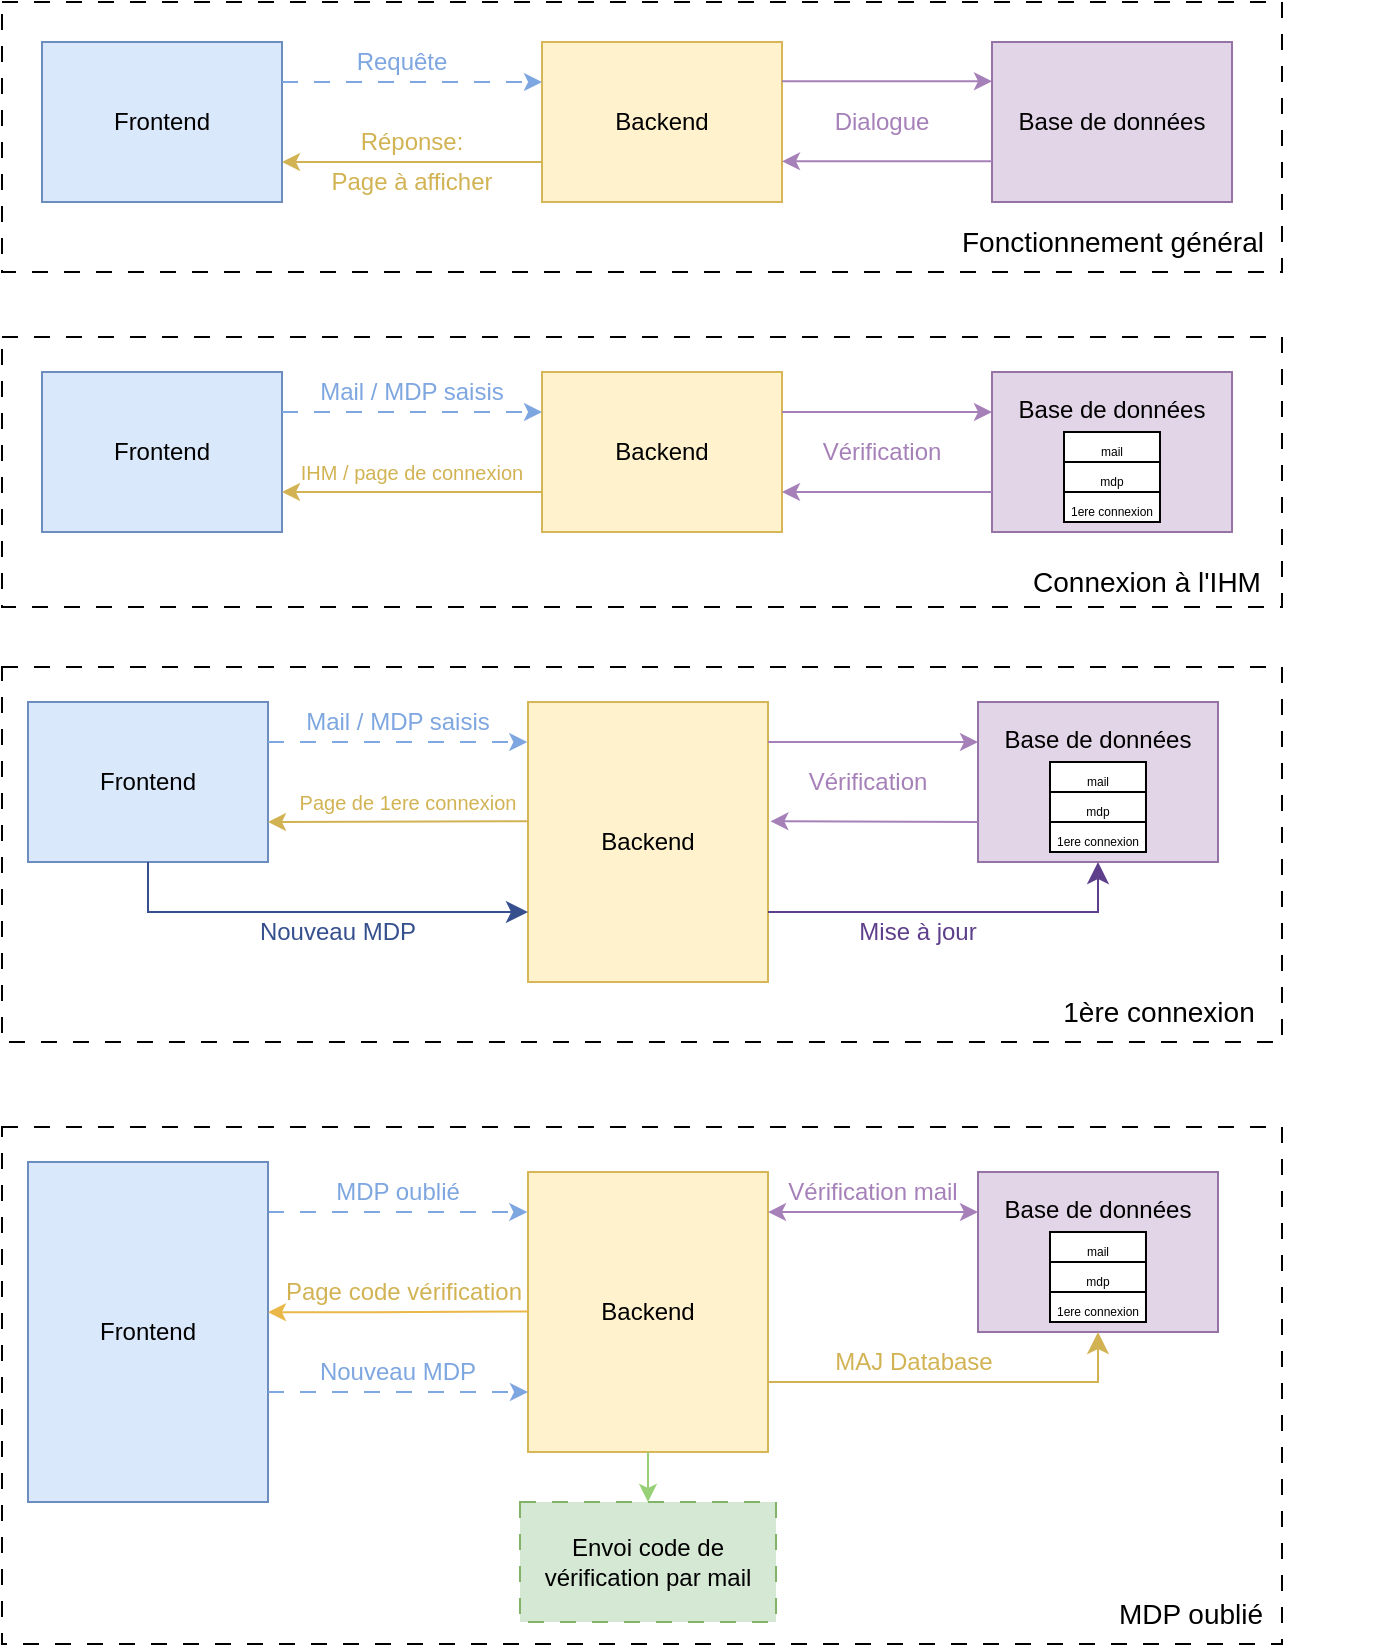 <mxfile version="28.2.5">
  <diagram name="Page-1" id="Uu4PGzsKRSeklwEQeSXt">
    <mxGraphModel dx="697" dy="408" grid="0" gridSize="5" guides="1" tooltips="1" connect="1" arrows="1" fold="1" page="1" pageScale="1" pageWidth="850" pageHeight="850" math="0" shadow="0">
      <root>
        <mxCell id="0" />
        <mxCell id="1" parent="0" />
        <mxCell id="A2k3-03ux03JJTXPHPhX-1" value="Backend" style="rounded=0;whiteSpace=wrap;html=1;fillColor=#fff2cc;strokeColor=#d6b656;" parent="1" vertex="1">
          <mxGeometry x="385" y="55" width="120" height="80" as="geometry" />
        </mxCell>
        <mxCell id="A2k3-03ux03JJTXPHPhX-2" value="Frontend" style="rounded=0;whiteSpace=wrap;html=1;fillColor=#dae8fc;strokeColor=#6c8ebf;" parent="1" vertex="1">
          <mxGeometry x="135" y="55" width="120" height="80" as="geometry" />
        </mxCell>
        <mxCell id="A2k3-03ux03JJTXPHPhX-3" value="" style="endArrow=classic;html=1;rounded=0;exitX=1;exitY=0.25;exitDx=0;exitDy=0;entryX=0;entryY=0.25;entryDx=0;entryDy=0;dashed=1;dashPattern=8 8;fontColor=#7EA6E0;strokeColor=#7EA6E0;" parent="1" source="A2k3-03ux03JJTXPHPhX-2" target="A2k3-03ux03JJTXPHPhX-1" edge="1">
          <mxGeometry width="50" height="50" relative="1" as="geometry">
            <mxPoint x="355" y="145" as="sourcePoint" />
            <mxPoint x="405" y="95" as="targetPoint" />
          </mxGeometry>
        </mxCell>
        <mxCell id="A2k3-03ux03JJTXPHPhX-4" value="" style="endArrow=classic;html=1;rounded=0;entryX=1;entryY=0.75;entryDx=0;entryDy=0;exitX=0;exitY=0.75;exitDx=0;exitDy=0;strokeColor=#D2B354;" parent="1" source="A2k3-03ux03JJTXPHPhX-1" target="A2k3-03ux03JJTXPHPhX-2" edge="1">
          <mxGeometry width="50" height="50" relative="1" as="geometry">
            <mxPoint x="355" y="145" as="sourcePoint" />
            <mxPoint x="405" y="95" as="targetPoint" />
          </mxGeometry>
        </mxCell>
        <mxCell id="A2k3-03ux03JJTXPHPhX-5" value="Requête" style="text;html=1;align=center;verticalAlign=middle;whiteSpace=wrap;rounded=0;fontColor=#7EA6E0;" parent="1" vertex="1">
          <mxGeometry x="285" y="50" width="60" height="30" as="geometry" />
        </mxCell>
        <mxCell id="A2k3-03ux03JJTXPHPhX-7" value="Réponse:" style="text;html=1;align=center;verticalAlign=middle;whiteSpace=wrap;rounded=0;fontColor=#D2B354;" parent="1" vertex="1">
          <mxGeometry x="290" y="90" width="60" height="30" as="geometry" />
        </mxCell>
        <mxCell id="A2k3-03ux03JJTXPHPhX-8" value="Page à afficher" style="text;html=1;align=center;verticalAlign=middle;whiteSpace=wrap;rounded=0;fontColor=#D2B354;" parent="1" vertex="1">
          <mxGeometry x="260" y="110" width="120" height="30" as="geometry" />
        </mxCell>
        <mxCell id="A2k3-03ux03JJTXPHPhX-9" value="Frontend" style="rounded=0;whiteSpace=wrap;html=1;fillColor=#dae8fc;strokeColor=#6c8ebf;" parent="1" vertex="1">
          <mxGeometry x="135" y="220" width="120" height="80" as="geometry" />
        </mxCell>
        <mxCell id="A2k3-03ux03JJTXPHPhX-10" value="Backend" style="rounded=0;whiteSpace=wrap;html=1;fillColor=#fff2cc;strokeColor=#d6b656;" parent="1" vertex="1">
          <mxGeometry x="385" y="220" width="120" height="80" as="geometry" />
        </mxCell>
        <mxCell id="A2k3-03ux03JJTXPHPhX-11" value="" style="endArrow=classic;html=1;rounded=0;exitX=1;exitY=0.25;exitDx=0;exitDy=0;entryX=0;entryY=0.25;entryDx=0;entryDy=0;dashed=1;dashPattern=8 8;strokeColor=#7EA6E0;" parent="1" source="A2k3-03ux03JJTXPHPhX-9" target="A2k3-03ux03JJTXPHPhX-10" edge="1">
          <mxGeometry width="50" height="50" relative="1" as="geometry">
            <mxPoint x="330" y="280" as="sourcePoint" />
            <mxPoint x="380" y="230" as="targetPoint" />
          </mxGeometry>
        </mxCell>
        <mxCell id="A2k3-03ux03JJTXPHPhX-12" value="Mail / MDP saisis" style="text;html=1;align=center;verticalAlign=middle;whiteSpace=wrap;rounded=0;fontColor=#7EA6E0;" parent="1" vertex="1">
          <mxGeometry x="271.25" y="215" width="97.5" height="30" as="geometry" />
        </mxCell>
        <mxCell id="A2k3-03ux03JJTXPHPhX-14" value="Base de données&lt;div&gt;&lt;br&gt;&lt;/div&gt;&lt;div&gt;&lt;br&gt;&lt;div&gt;&lt;br&gt;&lt;/div&gt;&lt;/div&gt;" style="rounded=0;whiteSpace=wrap;html=1;fillColor=#e1d5e7;strokeColor=#9673a6;" parent="1" vertex="1">
          <mxGeometry x="610" y="220" width="120" height="80" as="geometry" />
        </mxCell>
        <mxCell id="A2k3-03ux03JJTXPHPhX-19" value="" style="group" parent="1" vertex="1" connectable="0">
          <mxGeometry x="646" y="250" width="47.99" height="45" as="geometry" />
        </mxCell>
        <mxCell id="A2k3-03ux03JJTXPHPhX-20" value="" style="group" parent="A2k3-03ux03JJTXPHPhX-19" vertex="1" connectable="0">
          <mxGeometry width="47.99" height="45.0" as="geometry" />
        </mxCell>
        <mxCell id="A2k3-03ux03JJTXPHPhX-16" value="&lt;font style=&quot;font-size: 6px;&quot;&gt;mail&lt;/font&gt;" style="rounded=0;whiteSpace=wrap;html=1;" parent="A2k3-03ux03JJTXPHPhX-20" vertex="1">
          <mxGeometry width="47.99" height="15.0" as="geometry" />
        </mxCell>
        <mxCell id="A2k3-03ux03JJTXPHPhX-17" value="&lt;font style=&quot;font-size: 6px;&quot;&gt;mdp&lt;/font&gt;" style="rounded=0;whiteSpace=wrap;html=1;" parent="A2k3-03ux03JJTXPHPhX-20" vertex="1">
          <mxGeometry y="15.0" width="47.99" height="15.0" as="geometry" />
        </mxCell>
        <mxCell id="A2k3-03ux03JJTXPHPhX-18" value="&lt;font style=&quot;font-size: 6px;&quot;&gt;1ere connexion&lt;/font&gt;" style="rounded=0;whiteSpace=wrap;html=1;" parent="A2k3-03ux03JJTXPHPhX-20" vertex="1">
          <mxGeometry y="30.0" width="47.99" height="15.0" as="geometry" />
        </mxCell>
        <mxCell id="A2k3-03ux03JJTXPHPhX-22" value="" style="endArrow=classic;html=1;rounded=0;entryX=0;entryY=0.25;entryDx=0;entryDy=0;exitX=1;exitY=0.25;exitDx=0;exitDy=0;strokeColor=#A680B8;" parent="1" source="A2k3-03ux03JJTXPHPhX-10" target="A2k3-03ux03JJTXPHPhX-14" edge="1">
          <mxGeometry width="50" height="50" relative="1" as="geometry">
            <mxPoint x="490" y="275" as="sourcePoint" />
            <mxPoint x="540" y="225" as="targetPoint" />
          </mxGeometry>
        </mxCell>
        <mxCell id="A2k3-03ux03JJTXPHPhX-23" value="Vérification" style="text;html=1;align=center;verticalAlign=middle;whiteSpace=wrap;rounded=0;fontColor=#A680B8;" parent="1" vertex="1">
          <mxGeometry x="525" y="245" width="60" height="30" as="geometry" />
        </mxCell>
        <mxCell id="A2k3-03ux03JJTXPHPhX-24" value="" style="endArrow=classic;html=1;rounded=0;entryX=1;entryY=0.75;entryDx=0;entryDy=0;exitX=0;exitY=0.75;exitDx=0;exitDy=0;strokeColor=#A680B8;" parent="1" source="A2k3-03ux03JJTXPHPhX-14" target="A2k3-03ux03JJTXPHPhX-10" edge="1">
          <mxGeometry width="50" height="50" relative="1" as="geometry">
            <mxPoint x="490" y="275" as="sourcePoint" />
            <mxPoint x="540" y="225" as="targetPoint" />
          </mxGeometry>
        </mxCell>
        <mxCell id="A2k3-03ux03JJTXPHPhX-25" value="" style="endArrow=classic;html=1;rounded=0;entryX=1;entryY=0.75;entryDx=0;entryDy=0;exitX=0;exitY=0.75;exitDx=0;exitDy=0;fontColor=#D2B354;strokeColor=#D2B354;" parent="1" source="A2k3-03ux03JJTXPHPhX-10" target="A2k3-03ux03JJTXPHPhX-9" edge="1">
          <mxGeometry width="50" height="50" relative="1" as="geometry">
            <mxPoint x="490" y="275" as="sourcePoint" />
            <mxPoint x="540" y="225" as="targetPoint" />
          </mxGeometry>
        </mxCell>
        <mxCell id="A2k3-03ux03JJTXPHPhX-26" value="&lt;font style=&quot;font-size: 10px;&quot;&gt;IHM / page de connexion&lt;/font&gt;" style="text;html=1;align=center;verticalAlign=middle;whiteSpace=wrap;rounded=0;fontColor=#D2B354;" parent="1" vertex="1">
          <mxGeometry x="245" y="255" width="150" height="30" as="geometry" />
        </mxCell>
        <mxCell id="A2k3-03ux03JJTXPHPhX-30" value="Frontend" style="rounded=0;whiteSpace=wrap;html=1;fillColor=#dae8fc;strokeColor=#6c8ebf;" parent="1" vertex="1">
          <mxGeometry x="128" y="385" width="120" height="80" as="geometry" />
        </mxCell>
        <mxCell id="A2k3-03ux03JJTXPHPhX-31" value="Backend" style="rounded=0;whiteSpace=wrap;html=1;fillColor=#fff2cc;strokeColor=#d6b656;" parent="1" vertex="1">
          <mxGeometry x="378" y="385" width="120" height="140" as="geometry" />
        </mxCell>
        <mxCell id="A2k3-03ux03JJTXPHPhX-32" value="" style="endArrow=classic;html=1;rounded=0;exitX=1;exitY=0.25;exitDx=0;exitDy=0;dashed=1;dashPattern=8 8;entryX=-0.003;entryY=0.143;entryDx=0;entryDy=0;entryPerimeter=0;strokeColor=#7EA6E0;" parent="1" source="A2k3-03ux03JJTXPHPhX-30" target="A2k3-03ux03JJTXPHPhX-31" edge="1">
          <mxGeometry width="50" height="50" relative="1" as="geometry">
            <mxPoint x="323" y="445" as="sourcePoint" />
            <mxPoint x="368" y="405" as="targetPoint" />
          </mxGeometry>
        </mxCell>
        <mxCell id="A2k3-03ux03JJTXPHPhX-33" value="Mail / MDP saisis" style="text;html=1;align=center;verticalAlign=middle;whiteSpace=wrap;rounded=0;fontColor=#7EA6E0;" parent="1" vertex="1">
          <mxGeometry x="264.25" y="380" width="97.5" height="30" as="geometry" />
        </mxCell>
        <mxCell id="A2k3-03ux03JJTXPHPhX-34" value="Base de données&lt;div&gt;&lt;br&gt;&lt;/div&gt;&lt;div&gt;&lt;br&gt;&lt;div&gt;&lt;br&gt;&lt;/div&gt;&lt;/div&gt;" style="rounded=0;whiteSpace=wrap;html=1;fillColor=#e1d5e7;strokeColor=#9673a6;" parent="1" vertex="1">
          <mxGeometry x="603" y="385" width="120" height="80" as="geometry" />
        </mxCell>
        <mxCell id="A2k3-03ux03JJTXPHPhX-35" value="" style="group" parent="1" vertex="1" connectable="0">
          <mxGeometry x="639" y="415" width="47.99" height="45" as="geometry" />
        </mxCell>
        <mxCell id="A2k3-03ux03JJTXPHPhX-36" value="" style="group" parent="A2k3-03ux03JJTXPHPhX-35" vertex="1" connectable="0">
          <mxGeometry width="47.99" height="45.0" as="geometry" />
        </mxCell>
        <mxCell id="A2k3-03ux03JJTXPHPhX-37" value="&lt;font style=&quot;font-size: 6px;&quot;&gt;mail&lt;/font&gt;" style="rounded=0;whiteSpace=wrap;html=1;" parent="A2k3-03ux03JJTXPHPhX-36" vertex="1">
          <mxGeometry width="47.99" height="15.0" as="geometry" />
        </mxCell>
        <mxCell id="A2k3-03ux03JJTXPHPhX-38" value="&lt;font style=&quot;font-size: 6px;&quot;&gt;mdp&lt;/font&gt;" style="rounded=0;whiteSpace=wrap;html=1;" parent="A2k3-03ux03JJTXPHPhX-36" vertex="1">
          <mxGeometry y="15.0" width="47.99" height="15.0" as="geometry" />
        </mxCell>
        <mxCell id="A2k3-03ux03JJTXPHPhX-39" value="&lt;font style=&quot;font-size: 6px;&quot;&gt;1ere connexion&lt;/font&gt;" style="rounded=0;whiteSpace=wrap;html=1;" parent="A2k3-03ux03JJTXPHPhX-36" vertex="1">
          <mxGeometry y="30.0" width="47.99" height="15.0" as="geometry" />
        </mxCell>
        <mxCell id="A2k3-03ux03JJTXPHPhX-40" value="" style="endArrow=classic;html=1;rounded=0;exitX=1;exitY=0.143;exitDx=0;exitDy=0;exitPerimeter=0;strokeColor=#A680B8;" parent="1" source="A2k3-03ux03JJTXPHPhX-31" edge="1">
          <mxGeometry width="50" height="50" relative="1" as="geometry">
            <mxPoint x="513" y="405" as="sourcePoint" />
            <mxPoint x="603" y="405" as="targetPoint" />
          </mxGeometry>
        </mxCell>
        <mxCell id="A2k3-03ux03JJTXPHPhX-41" value="Vérification" style="text;html=1;align=center;verticalAlign=middle;whiteSpace=wrap;rounded=0;fontColor=#A680B8;" parent="1" vertex="1">
          <mxGeometry x="518" y="410" width="60" height="30" as="geometry" />
        </mxCell>
        <mxCell id="A2k3-03ux03JJTXPHPhX-42" value="" style="endArrow=classic;html=1;rounded=0;exitX=0;exitY=0.75;exitDx=0;exitDy=0;entryX=1.01;entryY=0.426;entryDx=0;entryDy=0;entryPerimeter=0;strokeColor=#A680B8;" parent="1" source="A2k3-03ux03JJTXPHPhX-34" target="A2k3-03ux03JJTXPHPhX-31" edge="1">
          <mxGeometry width="50" height="50" relative="1" as="geometry">
            <mxPoint x="483" y="440" as="sourcePoint" />
            <mxPoint x="508" y="445" as="targetPoint" />
          </mxGeometry>
        </mxCell>
        <mxCell id="A2k3-03ux03JJTXPHPhX-43" value="" style="endArrow=classic;html=1;rounded=0;entryX=1;entryY=0.75;entryDx=0;entryDy=0;exitX=0.003;exitY=0.426;exitDx=0;exitDy=0;exitPerimeter=0;strokeColor=#D2B354;" parent="1" source="A2k3-03ux03JJTXPHPhX-31" target="A2k3-03ux03JJTXPHPhX-30" edge="1">
          <mxGeometry width="50" height="50" relative="1" as="geometry">
            <mxPoint x="368" y="445" as="sourcePoint" />
            <mxPoint x="533" y="390" as="targetPoint" />
          </mxGeometry>
        </mxCell>
        <mxCell id="A2k3-03ux03JJTXPHPhX-44" value="&lt;font style=&quot;font-size: 10px;&quot;&gt;Page de 1ere connexion&lt;/font&gt;" style="text;html=1;align=center;verticalAlign=middle;whiteSpace=wrap;rounded=0;fontColor=#D2B354;" parent="1" vertex="1">
          <mxGeometry x="243" y="420" width="150" height="30" as="geometry" />
        </mxCell>
        <mxCell id="A2k3-03ux03JJTXPHPhX-47" value="" style="edgeStyle=segmentEdgeStyle;endArrow=classic;html=1;curved=0;rounded=0;endSize=8;startSize=8;exitX=0.5;exitY=1;exitDx=0;exitDy=0;entryX=0;entryY=0.75;entryDx=0;entryDy=0;strokeColor=#36508E;" parent="1" source="A2k3-03ux03JJTXPHPhX-30" target="A2k3-03ux03JJTXPHPhX-31" edge="1">
          <mxGeometry width="50" height="50" relative="1" as="geometry">
            <mxPoint x="308" y="535" as="sourcePoint" />
            <mxPoint x="358" y="485" as="targetPoint" />
            <Array as="points">
              <mxPoint x="188" y="490" />
            </Array>
          </mxGeometry>
        </mxCell>
        <mxCell id="A2k3-03ux03JJTXPHPhX-49" value="Nouveau MDP" style="text;html=1;align=center;verticalAlign=middle;whiteSpace=wrap;rounded=0;fontColor=#36508E;" parent="1" vertex="1">
          <mxGeometry x="228" y="485" width="110" height="30" as="geometry" />
        </mxCell>
        <mxCell id="A2k3-03ux03JJTXPHPhX-50" value="" style="edgeStyle=segmentEdgeStyle;endArrow=classic;html=1;curved=0;rounded=0;endSize=8;startSize=8;entryX=0.5;entryY=1;entryDx=0;entryDy=0;exitX=1;exitY=0.75;exitDx=0;exitDy=0;strokeColor=#5E3F8B;" parent="1" source="A2k3-03ux03JJTXPHPhX-31" target="A2k3-03ux03JJTXPHPhX-34" edge="1">
          <mxGeometry width="50" height="50" relative="1" as="geometry">
            <mxPoint x="398" y="455" as="sourcePoint" />
            <mxPoint x="448" y="405" as="targetPoint" />
            <Array as="points">
              <mxPoint x="663" y="490" />
            </Array>
          </mxGeometry>
        </mxCell>
        <mxCell id="A2k3-03ux03JJTXPHPhX-51" value="Mise à jour" style="text;html=1;align=center;verticalAlign=middle;whiteSpace=wrap;rounded=0;fontColor=#5E3F8B;labelBackgroundColor=none;" parent="1" vertex="1">
          <mxGeometry x="518" y="485" width="110" height="30" as="geometry" />
        </mxCell>
        <mxCell id="A2k3-03ux03JJTXPHPhX-53" value="Backend" style="rounded=0;whiteSpace=wrap;html=1;fillColor=#fff2cc;strokeColor=#d6b656;" parent="1" vertex="1">
          <mxGeometry x="378" y="620" width="120" height="140" as="geometry" />
        </mxCell>
        <mxCell id="A2k3-03ux03JJTXPHPhX-54" value="" style="endArrow=classic;html=1;rounded=0;exitX=1;exitY=0.25;exitDx=0;exitDy=0;dashed=1;dashPattern=8 8;entryX=-0.003;entryY=0.143;entryDx=0;entryDy=0;entryPerimeter=0;strokeColor=#7EA6E0;" parent="1" target="A2k3-03ux03JJTXPHPhX-53" edge="1">
          <mxGeometry width="50" height="50" relative="1" as="geometry">
            <mxPoint x="248" y="640" as="sourcePoint" />
            <mxPoint x="368" y="640" as="targetPoint" />
          </mxGeometry>
        </mxCell>
        <mxCell id="A2k3-03ux03JJTXPHPhX-55" value="MDP oublié" style="text;html=1;align=center;verticalAlign=middle;whiteSpace=wrap;rounded=0;fontColor=#7EA6E0;" parent="1" vertex="1">
          <mxGeometry x="264.25" y="615" width="97.5" height="30" as="geometry" />
        </mxCell>
        <mxCell id="A2k3-03ux03JJTXPHPhX-56" value="Base de données&lt;div&gt;&lt;br&gt;&lt;/div&gt;&lt;div&gt;&lt;br&gt;&lt;div&gt;&lt;br&gt;&lt;/div&gt;&lt;/div&gt;" style="rounded=0;whiteSpace=wrap;html=1;fillColor=#e1d5e7;strokeColor=#9673a6;" parent="1" vertex="1">
          <mxGeometry x="603" y="620" width="120" height="80" as="geometry" />
        </mxCell>
        <mxCell id="A2k3-03ux03JJTXPHPhX-57" value="" style="group" parent="1" vertex="1" connectable="0">
          <mxGeometry x="639" y="650" width="47.99" height="45" as="geometry" />
        </mxCell>
        <mxCell id="A2k3-03ux03JJTXPHPhX-58" value="" style="group" parent="A2k3-03ux03JJTXPHPhX-57" vertex="1" connectable="0">
          <mxGeometry width="47.99" height="45.0" as="geometry" />
        </mxCell>
        <mxCell id="A2k3-03ux03JJTXPHPhX-59" value="&lt;font style=&quot;font-size: 6px;&quot;&gt;mail&lt;/font&gt;" style="rounded=0;whiteSpace=wrap;html=1;" parent="A2k3-03ux03JJTXPHPhX-58" vertex="1">
          <mxGeometry width="47.99" height="15.0" as="geometry" />
        </mxCell>
        <mxCell id="A2k3-03ux03JJTXPHPhX-60" value="&lt;font style=&quot;font-size: 6px;&quot;&gt;mdp&lt;/font&gt;" style="rounded=0;whiteSpace=wrap;html=1;" parent="A2k3-03ux03JJTXPHPhX-58" vertex="1">
          <mxGeometry y="15.0" width="47.99" height="15.0" as="geometry" />
        </mxCell>
        <mxCell id="A2k3-03ux03JJTXPHPhX-61" value="&lt;font style=&quot;font-size: 6px;&quot;&gt;1ere connexion&lt;/font&gt;" style="rounded=0;whiteSpace=wrap;html=1;" parent="A2k3-03ux03JJTXPHPhX-58" vertex="1">
          <mxGeometry y="30.0" width="47.99" height="15.0" as="geometry" />
        </mxCell>
        <mxCell id="A2k3-03ux03JJTXPHPhX-63" value="Vérification mail" style="text;html=1;align=center;verticalAlign=middle;whiteSpace=wrap;rounded=0;fontColor=#A680B8;" parent="1" vertex="1">
          <mxGeometry x="503" y="615" width="95" height="30" as="geometry" />
        </mxCell>
        <mxCell id="A2k3-03ux03JJTXPHPhX-71" value="Base de données" style="rounded=0;whiteSpace=wrap;html=1;fillColor=#e1d5e7;strokeColor=#9673a6;" parent="1" vertex="1">
          <mxGeometry x="610" y="55" width="120" height="80" as="geometry" />
        </mxCell>
        <mxCell id="A2k3-03ux03JJTXPHPhX-72" value="" style="endArrow=classic;html=1;rounded=0;entryX=0;entryY=0.25;entryDx=0;entryDy=0;exitX=1;exitY=0.25;exitDx=0;exitDy=0;fontColor=#A680B8;strokeColor=#A680B8;" parent="1" edge="1">
          <mxGeometry width="50" height="50" relative="1" as="geometry">
            <mxPoint x="505" y="74.66" as="sourcePoint" />
            <mxPoint x="610" y="74.66" as="targetPoint" />
          </mxGeometry>
        </mxCell>
        <mxCell id="A2k3-03ux03JJTXPHPhX-74" value="" style="endArrow=classic;html=1;rounded=0;entryX=1;entryY=0.75;entryDx=0;entryDy=0;exitX=0;exitY=0.75;exitDx=0;exitDy=0;fontColor=#A680B8;strokeColor=#A680B8;" parent="1" edge="1">
          <mxGeometry width="50" height="50" relative="1" as="geometry">
            <mxPoint x="610" y="114.66" as="sourcePoint" />
            <mxPoint x="505" y="114.66" as="targetPoint" />
          </mxGeometry>
        </mxCell>
        <mxCell id="A2k3-03ux03JJTXPHPhX-75" value="" style="endArrow=classic;startArrow=classic;html=1;rounded=0;entryX=0;entryY=0.25;entryDx=0;entryDy=0;exitX=1;exitY=0.143;exitDx=0;exitDy=0;exitPerimeter=0;strokeColor=#A680B8;" parent="1" source="A2k3-03ux03JJTXPHPhX-53" target="A2k3-03ux03JJTXPHPhX-56" edge="1">
          <mxGeometry width="50" height="50" relative="1" as="geometry">
            <mxPoint x="488" y="630" as="sourcePoint" />
            <mxPoint x="538" y="580" as="targetPoint" />
          </mxGeometry>
        </mxCell>
        <mxCell id="A2k3-03ux03JJTXPHPhX-78" value="" style="edgeStyle=segmentEdgeStyle;endArrow=classic;html=1;curved=0;rounded=0;endSize=8;startSize=8;entryX=0.5;entryY=1;entryDx=0;entryDy=0;exitX=1;exitY=0.75;exitDx=0;exitDy=0;strokeColor=#D2B354;" parent="1" edge="1">
          <mxGeometry width="50" height="50" relative="1" as="geometry">
            <mxPoint x="498" y="725" as="sourcePoint" />
            <mxPoint x="663" y="700" as="targetPoint" />
            <Array as="points">
              <mxPoint x="663" y="725" />
            </Array>
          </mxGeometry>
        </mxCell>
        <mxCell id="A2k3-03ux03JJTXPHPhX-80" value="Frontend" style="rounded=0;whiteSpace=wrap;html=1;fillColor=#dae8fc;strokeColor=#6c8ebf;" parent="1" vertex="1">
          <mxGeometry x="128" y="615" width="120" height="170" as="geometry" />
        </mxCell>
        <mxCell id="A2k3-03ux03JJTXPHPhX-81" value="" style="endArrow=classic;html=1;rounded=0;exitX=0.5;exitY=1;exitDx=0;exitDy=0;strokeColor=#97D077;entryX=0.5;entryY=0;entryDx=0;entryDy=0;" parent="1" source="A2k3-03ux03JJTXPHPhX-53" edge="1" target="A2k3-03ux03JJTXPHPhX-83">
          <mxGeometry width="50" height="50" relative="1" as="geometry">
            <mxPoint x="313" y="670" as="sourcePoint" />
            <mxPoint x="308" y="725" as="targetPoint" />
          </mxGeometry>
        </mxCell>
        <mxCell id="A2k3-03ux03JJTXPHPhX-83" value="Envoi code de vérification par mail" style="rounded=0;whiteSpace=wrap;html=1;fillColor=#d5e8d4;dashed=1;dashPattern=8 8;strokeColor=#82b366;" parent="1" vertex="1">
          <mxGeometry x="374" y="785" width="128" height="60" as="geometry" />
        </mxCell>
        <mxCell id="A2k3-03ux03JJTXPHPhX-85" value="Dialogue" style="text;html=1;align=center;verticalAlign=middle;whiteSpace=wrap;rounded=0;fontColor=#A680B8;" parent="1" vertex="1">
          <mxGeometry x="525" y="80" width="60" height="30" as="geometry" />
        </mxCell>
        <mxCell id="A2k3-03ux03JJTXPHPhX-86" value="" style="rounded=0;whiteSpace=wrap;html=1;dashed=1;dashPattern=8 8;fillColor=none;" parent="1" vertex="1">
          <mxGeometry x="115" y="35" width="640" height="135" as="geometry" />
        </mxCell>
        <mxCell id="A2k3-03ux03JJTXPHPhX-87" value="&lt;font style=&quot;font-size: 14px;&quot;&gt;Fonctionnement général&lt;/font&gt;" style="text;html=1;align=center;verticalAlign=middle;whiteSpace=wrap;rounded=0;" parent="1" vertex="1">
          <mxGeometry x="577.5" y="140" width="185" height="30" as="geometry" />
        </mxCell>
        <mxCell id="A2k3-03ux03JJTXPHPhX-88" value="" style="rounded=0;whiteSpace=wrap;html=1;dashed=1;dashPattern=8 8;fillColor=none;" parent="1" vertex="1">
          <mxGeometry x="115" y="202.5" width="640" height="135" as="geometry" />
        </mxCell>
        <mxCell id="A2k3-03ux03JJTXPHPhX-89" value="&lt;font style=&quot;font-size: 14px;&quot;&gt;Connexion à l&#39;IHM&lt;/font&gt;" style="text;html=1;align=center;verticalAlign=middle;whiteSpace=wrap;rounded=0;" parent="1" vertex="1">
          <mxGeometry x="595" y="310" width="185" height="30" as="geometry" />
        </mxCell>
        <mxCell id="A2k3-03ux03JJTXPHPhX-90" value="" style="rounded=0;whiteSpace=wrap;html=1;dashed=1;dashPattern=8 8;fillColor=none;" parent="1" vertex="1">
          <mxGeometry x="115" y="367.5" width="640" height="187.5" as="geometry" />
        </mxCell>
        <mxCell id="A2k3-03ux03JJTXPHPhX-91" value="&lt;font style=&quot;font-size: 14px;&quot;&gt;1ère connexion&lt;/font&gt;" style="text;html=1;align=center;verticalAlign=middle;whiteSpace=wrap;rounded=0;" parent="1" vertex="1">
          <mxGeometry x="600.5" y="525" width="185" height="30" as="geometry" />
        </mxCell>
        <mxCell id="A2k3-03ux03JJTXPHPhX-92" value="" style="rounded=0;whiteSpace=wrap;html=1;dashed=1;dashPattern=8 8;fillColor=none;" parent="1" vertex="1">
          <mxGeometry x="115" y="597.5" width="640" height="258.5" as="geometry" />
        </mxCell>
        <mxCell id="A2k3-03ux03JJTXPHPhX-93" value="&lt;font style=&quot;font-size: 14px;&quot;&gt;MDP oublié&lt;/font&gt;" style="text;html=1;align=center;verticalAlign=middle;whiteSpace=wrap;rounded=0;" parent="1" vertex="1">
          <mxGeometry x="617" y="826" width="185" height="30" as="geometry" />
        </mxCell>
        <mxCell id="ZUh4i4Q1pXlAaOqjq-qL-1" value="" style="endArrow=classic;html=1;rounded=0;entryX=1;entryY=0.5;entryDx=0;entryDy=0;exitX=0.003;exitY=0.569;exitDx=0;exitDy=0;exitPerimeter=0;strokeColor=#E9B848;" edge="1" parent="1">
          <mxGeometry width="50" height="50" relative="1" as="geometry">
            <mxPoint x="378.36" y="689.74" as="sourcePoint" />
            <mxPoint x="248" y="690.08" as="targetPoint" />
            <Array as="points">
              <mxPoint x="300" y="690.08" />
            </Array>
          </mxGeometry>
        </mxCell>
        <mxCell id="ZUh4i4Q1pXlAaOqjq-qL-2" value="Page code vérification" style="text;html=1;align=center;verticalAlign=middle;whiteSpace=wrap;rounded=0;fontColor=#D2B354;" vertex="1" parent="1">
          <mxGeometry x="247" y="665" width="138" height="30" as="geometry" />
        </mxCell>
        <mxCell id="ZUh4i4Q1pXlAaOqjq-qL-3" value="" style="endArrow=classic;html=1;rounded=0;exitX=1;exitY=0.25;exitDx=0;exitDy=0;dashed=1;dashPattern=8 8;entryX=-0.003;entryY=0.143;entryDx=0;entryDy=0;entryPerimeter=0;strokeColor=#7EA6E0;" edge="1" parent="1">
          <mxGeometry width="50" height="50" relative="1" as="geometry">
            <mxPoint x="248" y="730" as="sourcePoint" />
            <mxPoint x="378" y="730" as="targetPoint" />
          </mxGeometry>
        </mxCell>
        <mxCell id="ZUh4i4Q1pXlAaOqjq-qL-4" value="Nouveau MDP" style="text;html=1;align=center;verticalAlign=middle;whiteSpace=wrap;rounded=0;fontColor=#7EA6E0;" vertex="1" parent="1">
          <mxGeometry x="264.25" y="705" width="97.5" height="30" as="geometry" />
        </mxCell>
        <mxCell id="ZUh4i4Q1pXlAaOqjq-qL-5" value="MAJ Database" style="text;html=1;align=center;verticalAlign=middle;whiteSpace=wrap;rounded=0;fontColor=#D2B354;" vertex="1" parent="1">
          <mxGeometry x="502" y="700" width="138" height="30" as="geometry" />
        </mxCell>
      </root>
    </mxGraphModel>
  </diagram>
</mxfile>
